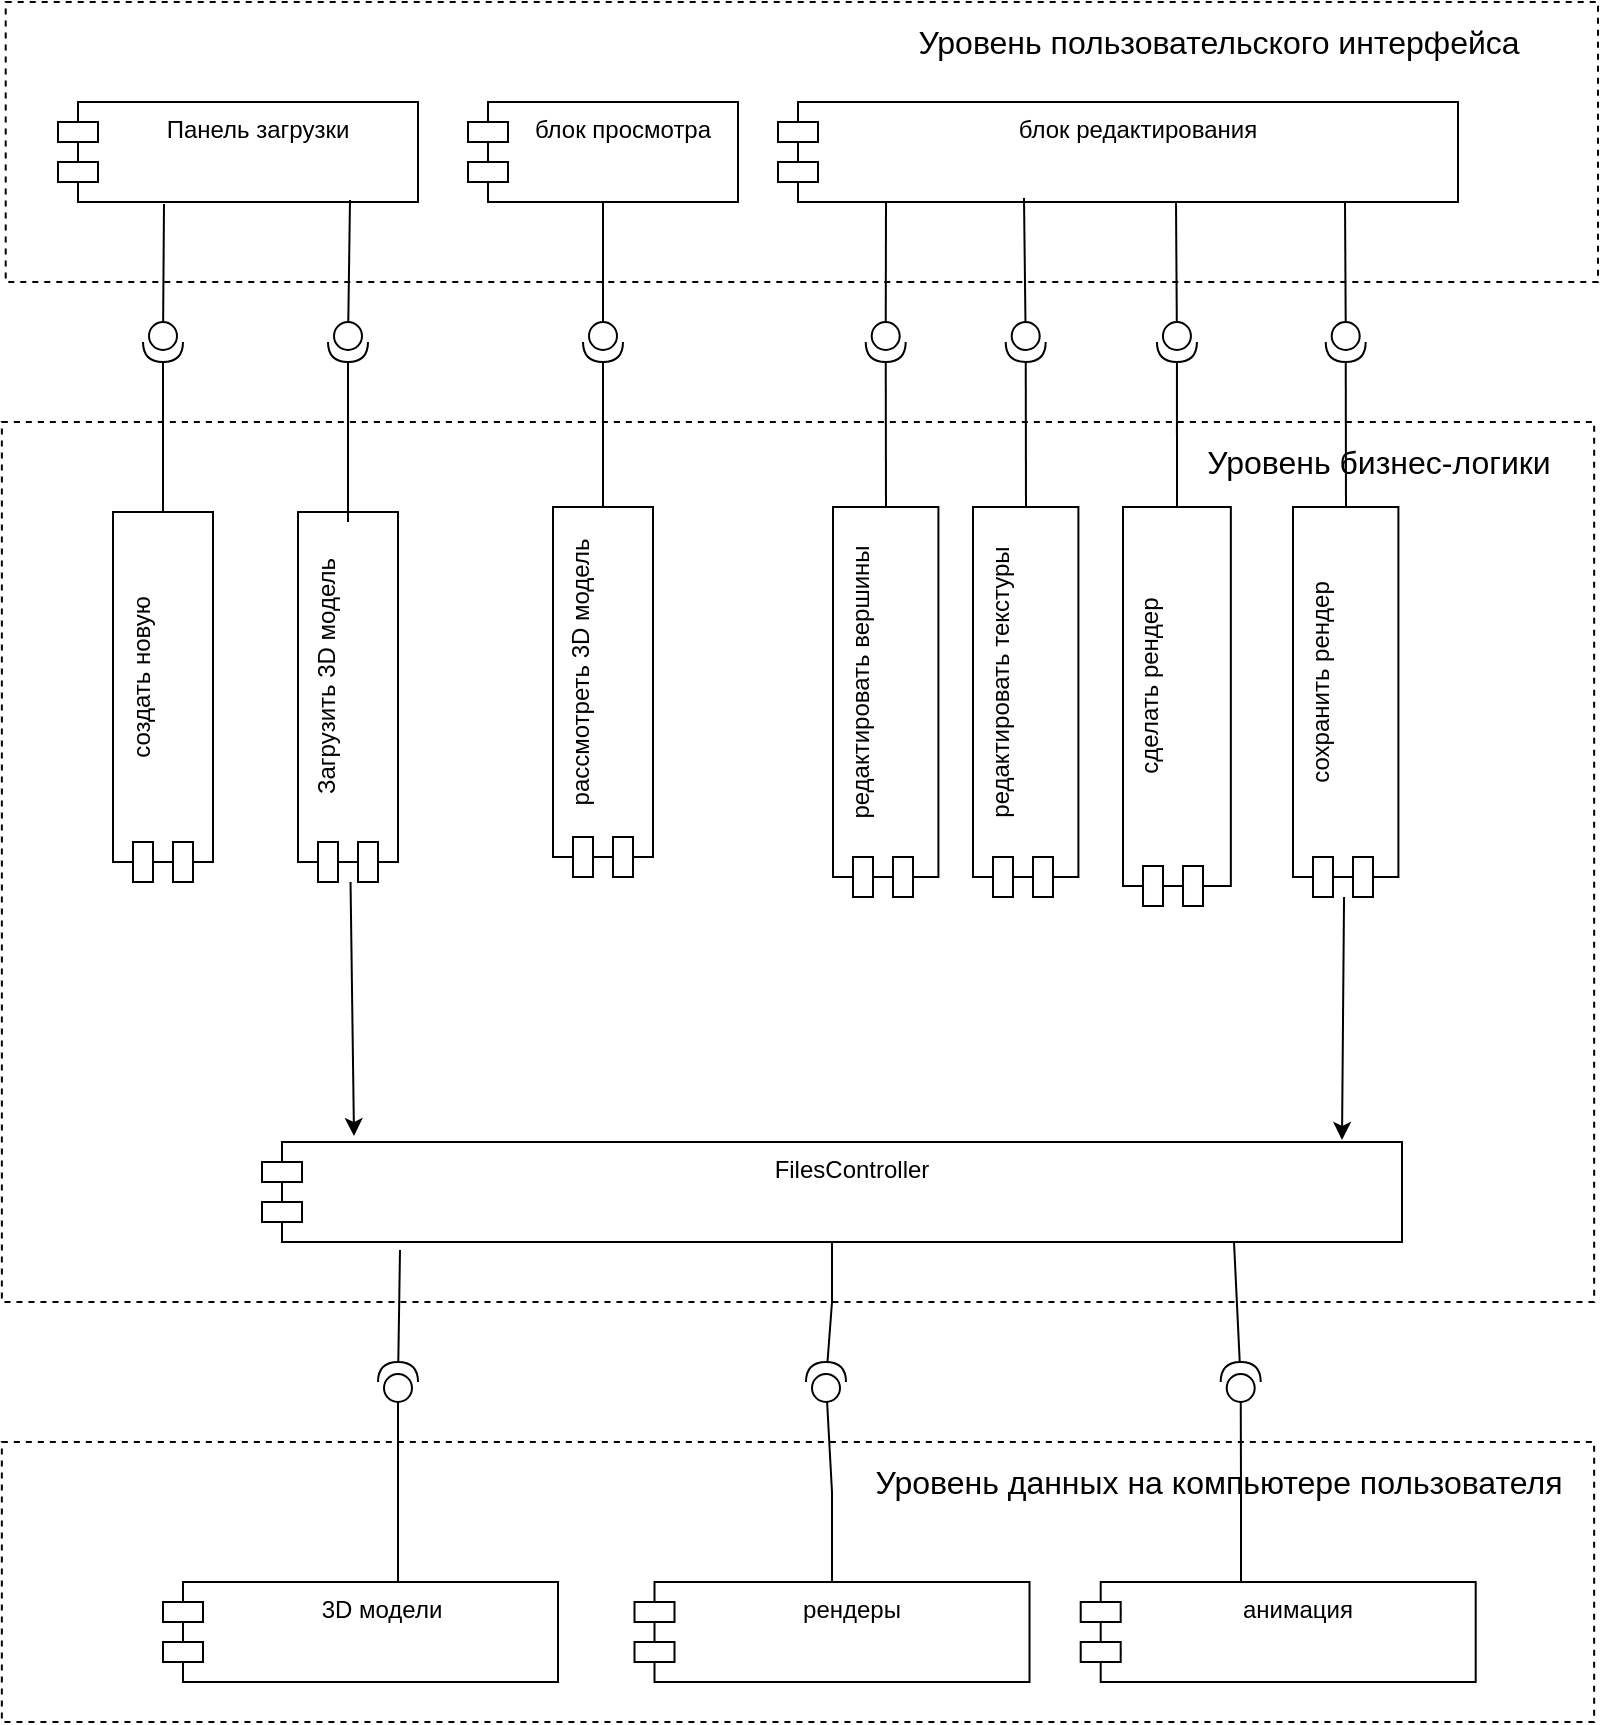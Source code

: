 <mxfile version="21.7.4" type="device">
  <diagram name="Страница — 1" id="1A-XBi9O15Ci2PZJArgD">
    <mxGraphModel dx="1059" dy="1942" grid="1" gridSize="10" guides="1" tooltips="1" connect="1" arrows="1" fold="1" page="1" pageScale="1" pageWidth="827" pageHeight="1169" math="0" shadow="0">
      <root>
        <mxCell id="0" />
        <mxCell id="1" parent="0" />
        <mxCell id="fKq8t4ezx9T7SCc4sN52-76" value="" style="rounded=0;whiteSpace=wrap;html=1;fillColor=none;strokeColor=#000000;dashed=1;" vertex="1" parent="1">
          <mxGeometry x="11.92" y="710" width="796.15" height="140" as="geometry" />
        </mxCell>
        <mxCell id="fKq8t4ezx9T7SCc4sN52-1" value="Панель загрузки" style="shape=module;align=left;spacingLeft=20;align=center;verticalAlign=top;whiteSpace=wrap;html=1;" vertex="1" parent="1">
          <mxGeometry x="40" y="40" width="180" height="50" as="geometry" />
        </mxCell>
        <mxCell id="fKq8t4ezx9T7SCc4sN52-2" value="блок редактирования" style="shape=module;align=left;spacingLeft=20;align=center;verticalAlign=top;whiteSpace=wrap;html=1;" vertex="1" parent="1">
          <mxGeometry x="400" y="40" width="340" height="50" as="geometry" />
        </mxCell>
        <mxCell id="fKq8t4ezx9T7SCc4sN52-39" style="edgeStyle=elbowEdgeStyle;rounded=0;orthogonalLoop=1;jettySize=auto;html=1;entryX=0.081;entryY=-0.06;entryDx=0;entryDy=0;entryPerimeter=0;" edge="1" parent="1" source="fKq8t4ezx9T7SCc4sN52-3" target="fKq8t4ezx9T7SCc4sN52-4">
          <mxGeometry relative="1" as="geometry" />
        </mxCell>
        <mxCell id="fKq8t4ezx9T7SCc4sN52-3" value="Загрузить 3D модель" style="shape=module;align=left;spacingLeft=20;align=center;verticalAlign=top;whiteSpace=wrap;html=1;rotation=-90;" vertex="1" parent="1">
          <mxGeometry x="92.5" y="312.5" width="185" height="50" as="geometry" />
        </mxCell>
        <mxCell id="fKq8t4ezx9T7SCc4sN52-4" value="FilesController" style="shape=module;align=left;spacingLeft=20;align=center;verticalAlign=top;whiteSpace=wrap;html=1;" vertex="1" parent="1">
          <mxGeometry x="142" y="560" width="570" height="50" as="geometry" />
        </mxCell>
        <mxCell id="fKq8t4ezx9T7SCc4sN52-9" value="" style="ellipse;whiteSpace=wrap;html=1;align=center;aspect=fixed;fillColor=none;strokeColor=none;resizable=0;perimeter=centerPerimeter;rotatable=0;allowArrows=0;points=[];outlineConnect=1;" vertex="1" parent="1">
          <mxGeometry x="405" y="300" width="10" height="10" as="geometry" />
        </mxCell>
        <mxCell id="fKq8t4ezx9T7SCc4sN52-14" value="блок просмотра" style="shape=module;align=left;spacingLeft=20;align=center;verticalAlign=top;whiteSpace=wrap;html=1;" vertex="1" parent="1">
          <mxGeometry x="245" y="40" width="135" height="50" as="geometry" />
        </mxCell>
        <mxCell id="fKq8t4ezx9T7SCc4sN52-19" value="создать новую" style="shape=module;align=left;spacingLeft=20;align=center;verticalAlign=top;whiteSpace=wrap;html=1;rotation=-90;" vertex="1" parent="1">
          <mxGeometry y="312.5" width="185" height="50" as="geometry" />
        </mxCell>
        <mxCell id="fKq8t4ezx9T7SCc4sN52-22" value="" style="ellipse;whiteSpace=wrap;html=1;align=center;aspect=fixed;fillColor=none;strokeColor=none;resizable=0;perimeter=centerPerimeter;rotatable=0;allowArrows=0;points=[];outlineConnect=1;" vertex="1" parent="1">
          <mxGeometry x="255" y="280" width="10" height="10" as="geometry" />
        </mxCell>
        <mxCell id="fKq8t4ezx9T7SCc4sN52-29" value="рассмотреть 3D модель" style="shape=module;align=left;spacingLeft=20;align=center;verticalAlign=top;whiteSpace=wrap;html=1;rotation=-90;" vertex="1" parent="1">
          <mxGeometry x="220" y="310" width="185" height="50" as="geometry" />
        </mxCell>
        <mxCell id="fKq8t4ezx9T7SCc4sN52-30" value="редактировать вершины" style="shape=module;align=left;spacingLeft=20;align=center;verticalAlign=top;whiteSpace=wrap;html=1;rotation=-90;" vertex="1" parent="1">
          <mxGeometry x="356.35" y="313.65" width="195" height="52.7" as="geometry" />
        </mxCell>
        <mxCell id="fKq8t4ezx9T7SCc4sN52-31" value="редактировать текстуры" style="shape=module;align=left;spacingLeft=20;align=center;verticalAlign=top;whiteSpace=wrap;html=1;rotation=-90;" vertex="1" parent="1">
          <mxGeometry x="426.35" y="313.65" width="195" height="52.7" as="geometry" />
        </mxCell>
        <mxCell id="fKq8t4ezx9T7SCc4sN52-32" value="сделать рендер" style="shape=module;align=left;spacingLeft=20;align=center;verticalAlign=top;whiteSpace=wrap;html=1;rotation=-90;" vertex="1" parent="1">
          <mxGeometry x="499.7" y="315.3" width="199.53" height="53.92" as="geometry" />
        </mxCell>
        <mxCell id="fKq8t4ezx9T7SCc4sN52-38" style="edgeStyle=elbowEdgeStyle;rounded=0;orthogonalLoop=1;jettySize=auto;html=1;entryX=0.947;entryY=-0.02;entryDx=0;entryDy=0;entryPerimeter=0;" edge="1" parent="1" source="fKq8t4ezx9T7SCc4sN52-33" target="fKq8t4ezx9T7SCc4sN52-4">
          <mxGeometry relative="1" as="geometry" />
        </mxCell>
        <mxCell id="fKq8t4ezx9T7SCc4sN52-33" value="сохранить рендер" style="shape=module;align=left;spacingLeft=20;align=center;verticalAlign=top;whiteSpace=wrap;html=1;rotation=-90;" vertex="1" parent="1">
          <mxGeometry x="586.35" y="313.65" width="195" height="52.7" as="geometry" />
        </mxCell>
        <mxCell id="fKq8t4ezx9T7SCc4sN52-40" value="3D модели" style="shape=module;align=left;spacingLeft=20;align=center;verticalAlign=top;whiteSpace=wrap;html=1;" vertex="1" parent="1">
          <mxGeometry x="92.5" y="780" width="197.5" height="50" as="geometry" />
        </mxCell>
        <mxCell id="fKq8t4ezx9T7SCc4sN52-41" value="рендеры" style="shape=module;align=left;spacingLeft=20;align=center;verticalAlign=top;whiteSpace=wrap;html=1;" vertex="1" parent="1">
          <mxGeometry x="328.25" y="780" width="197.5" height="50" as="geometry" />
        </mxCell>
        <mxCell id="fKq8t4ezx9T7SCc4sN52-42" value="анимация" style="shape=module;align=left;spacingLeft=20;align=center;verticalAlign=top;whiteSpace=wrap;html=1;" vertex="1" parent="1">
          <mxGeometry x="551.35" y="780" width="197.5" height="50" as="geometry" />
        </mxCell>
        <mxCell id="fKq8t4ezx9T7SCc4sN52-71" style="edgeStyle=elbowEdgeStyle;rounded=0;orthogonalLoop=1;jettySize=auto;html=1;entryX=0.121;entryY=1.08;entryDx=0;entryDy=0;entryPerimeter=0;endArrow=none;endFill=0;" edge="1" parent="1" source="fKq8t4ezx9T7SCc4sN52-43" target="fKq8t4ezx9T7SCc4sN52-4">
          <mxGeometry relative="1" as="geometry" />
        </mxCell>
        <mxCell id="fKq8t4ezx9T7SCc4sN52-72" style="edgeStyle=elbowEdgeStyle;rounded=0;orthogonalLoop=1;jettySize=auto;html=1;endArrow=none;endFill=0;" edge="1" parent="1" source="fKq8t4ezx9T7SCc4sN52-43" target="fKq8t4ezx9T7SCc4sN52-40">
          <mxGeometry relative="1" as="geometry" />
        </mxCell>
        <mxCell id="fKq8t4ezx9T7SCc4sN52-43" value="" style="shape=providedRequiredInterface;html=1;verticalLabelPosition=bottom;sketch=0;rotation=-90;" vertex="1" parent="1">
          <mxGeometry x="200" y="670" width="20" height="20" as="geometry" />
        </mxCell>
        <mxCell id="fKq8t4ezx9T7SCc4sN52-69" style="edgeStyle=elbowEdgeStyle;rounded=0;orthogonalLoop=1;jettySize=auto;html=1;entryX=0.5;entryY=1;entryDx=0;entryDy=0;endArrow=none;endFill=0;" edge="1" parent="1" source="fKq8t4ezx9T7SCc4sN52-44" target="fKq8t4ezx9T7SCc4sN52-4">
          <mxGeometry relative="1" as="geometry" />
        </mxCell>
        <mxCell id="fKq8t4ezx9T7SCc4sN52-70" style="edgeStyle=elbowEdgeStyle;rounded=0;orthogonalLoop=1;jettySize=auto;html=1;entryX=0.5;entryY=0;entryDx=0;entryDy=0;endArrow=none;endFill=0;" edge="1" parent="1" source="fKq8t4ezx9T7SCc4sN52-44" target="fKq8t4ezx9T7SCc4sN52-41">
          <mxGeometry relative="1" as="geometry" />
        </mxCell>
        <mxCell id="fKq8t4ezx9T7SCc4sN52-44" value="" style="shape=providedRequiredInterface;html=1;verticalLabelPosition=bottom;sketch=0;rotation=-90;" vertex="1" parent="1">
          <mxGeometry x="414" y="670" width="20" height="20" as="geometry" />
        </mxCell>
        <mxCell id="fKq8t4ezx9T7SCc4sN52-67" style="edgeStyle=elbowEdgeStyle;rounded=0;orthogonalLoop=1;jettySize=auto;html=1;entryX=0.853;entryY=1;entryDx=0;entryDy=0;entryPerimeter=0;endArrow=none;endFill=0;" edge="1" parent="1" source="fKq8t4ezx9T7SCc4sN52-45" target="fKq8t4ezx9T7SCc4sN52-4">
          <mxGeometry relative="1" as="geometry" />
        </mxCell>
        <mxCell id="fKq8t4ezx9T7SCc4sN52-68" style="edgeStyle=elbowEdgeStyle;rounded=0;orthogonalLoop=1;jettySize=auto;html=1;endArrow=none;endFill=0;" edge="1" parent="1" source="fKq8t4ezx9T7SCc4sN52-45" target="fKq8t4ezx9T7SCc4sN52-42">
          <mxGeometry relative="1" as="geometry" />
        </mxCell>
        <mxCell id="fKq8t4ezx9T7SCc4sN52-45" value="" style="shape=providedRequiredInterface;html=1;verticalLabelPosition=bottom;sketch=0;rotation=-90;" vertex="1" parent="1">
          <mxGeometry x="621.35" y="670" width="20" height="20" as="geometry" />
        </mxCell>
        <mxCell id="fKq8t4ezx9T7SCc4sN52-66" style="edgeStyle=elbowEdgeStyle;rounded=0;orthogonalLoop=1;jettySize=auto;html=1;entryX=1;entryY=0.5;entryDx=0;entryDy=0;endArrow=none;endFill=0;" edge="1" parent="1" source="fKq8t4ezx9T7SCc4sN52-46" target="fKq8t4ezx9T7SCc4sN52-33">
          <mxGeometry relative="1" as="geometry" />
        </mxCell>
        <mxCell id="fKq8t4ezx9T7SCc4sN52-46" value="" style="shape=providedRequiredInterface;html=1;verticalLabelPosition=bottom;sketch=0;rotation=90;" vertex="1" parent="1">
          <mxGeometry x="673.85" y="150" width="20" height="20" as="geometry" />
        </mxCell>
        <mxCell id="fKq8t4ezx9T7SCc4sN52-63" style="edgeStyle=elbowEdgeStyle;rounded=0;orthogonalLoop=1;jettySize=auto;html=1;entryX=0.585;entryY=1;entryDx=0;entryDy=0;entryPerimeter=0;endArrow=none;endFill=0;" edge="1" parent="1" source="fKq8t4ezx9T7SCc4sN52-47" target="fKq8t4ezx9T7SCc4sN52-2">
          <mxGeometry relative="1" as="geometry" />
        </mxCell>
        <mxCell id="fKq8t4ezx9T7SCc4sN52-47" value="" style="shape=providedRequiredInterface;html=1;verticalLabelPosition=bottom;sketch=0;rotation=90;" vertex="1" parent="1">
          <mxGeometry x="589.47" y="150" width="20" height="20" as="geometry" />
        </mxCell>
        <mxCell id="fKq8t4ezx9T7SCc4sN52-61" style="edgeStyle=elbowEdgeStyle;rounded=0;orthogonalLoop=1;jettySize=auto;html=1;entryX=0.362;entryY=0.96;entryDx=0;entryDy=0;entryPerimeter=0;endArrow=none;endFill=0;" edge="1" parent="1" source="fKq8t4ezx9T7SCc4sN52-48" target="fKq8t4ezx9T7SCc4sN52-2">
          <mxGeometry relative="1" as="geometry" />
        </mxCell>
        <mxCell id="fKq8t4ezx9T7SCc4sN52-62" style="edgeStyle=elbowEdgeStyle;rounded=0;orthogonalLoop=1;jettySize=auto;html=1;entryX=1;entryY=0.5;entryDx=0;entryDy=0;endArrow=none;endFill=0;" edge="1" parent="1" source="fKq8t4ezx9T7SCc4sN52-48" target="fKq8t4ezx9T7SCc4sN52-31">
          <mxGeometry relative="1" as="geometry" />
        </mxCell>
        <mxCell id="fKq8t4ezx9T7SCc4sN52-48" value="" style="shape=providedRequiredInterface;html=1;verticalLabelPosition=bottom;sketch=0;rotation=90;" vertex="1" parent="1">
          <mxGeometry x="513.85" y="150" width="20" height="20" as="geometry" />
        </mxCell>
        <mxCell id="fKq8t4ezx9T7SCc4sN52-59" style="edgeStyle=elbowEdgeStyle;rounded=0;orthogonalLoop=1;jettySize=auto;html=1;entryX=0.159;entryY=1;entryDx=0;entryDy=0;entryPerimeter=0;endArrow=none;endFill=0;" edge="1" parent="1" source="fKq8t4ezx9T7SCc4sN52-49" target="fKq8t4ezx9T7SCc4sN52-2">
          <mxGeometry relative="1" as="geometry" />
        </mxCell>
        <mxCell id="fKq8t4ezx9T7SCc4sN52-60" style="edgeStyle=elbowEdgeStyle;rounded=0;orthogonalLoop=1;jettySize=auto;html=1;entryX=1;entryY=0.5;entryDx=0;entryDy=0;endArrow=none;endFill=0;" edge="1" parent="1" source="fKq8t4ezx9T7SCc4sN52-49" target="fKq8t4ezx9T7SCc4sN52-30">
          <mxGeometry relative="1" as="geometry" />
        </mxCell>
        <mxCell id="fKq8t4ezx9T7SCc4sN52-49" value="" style="shape=providedRequiredInterface;html=1;verticalLabelPosition=bottom;sketch=0;rotation=90;" vertex="1" parent="1">
          <mxGeometry x="443.85" y="150" width="20" height="20" as="geometry" />
        </mxCell>
        <mxCell id="fKq8t4ezx9T7SCc4sN52-57" style="edgeStyle=elbowEdgeStyle;rounded=0;orthogonalLoop=1;jettySize=auto;html=1;entryX=0.5;entryY=1;entryDx=0;entryDy=0;endArrow=none;endFill=0;" edge="1" parent="1" source="fKq8t4ezx9T7SCc4sN52-50" target="fKq8t4ezx9T7SCc4sN52-14">
          <mxGeometry relative="1" as="geometry" />
        </mxCell>
        <mxCell id="fKq8t4ezx9T7SCc4sN52-58" style="edgeStyle=elbowEdgeStyle;rounded=0;orthogonalLoop=1;jettySize=auto;html=1;entryX=1;entryY=0.5;entryDx=0;entryDy=0;endArrow=none;endFill=0;" edge="1" parent="1" source="fKq8t4ezx9T7SCc4sN52-50" target="fKq8t4ezx9T7SCc4sN52-29">
          <mxGeometry relative="1" as="geometry" />
        </mxCell>
        <mxCell id="fKq8t4ezx9T7SCc4sN52-50" value="" style="shape=providedRequiredInterface;html=1;verticalLabelPosition=bottom;sketch=0;rotation=90;" vertex="1" parent="1">
          <mxGeometry x="302.5" y="150" width="20" height="20" as="geometry" />
        </mxCell>
        <mxCell id="fKq8t4ezx9T7SCc4sN52-55" style="edgeStyle=elbowEdgeStyle;rounded=0;orthogonalLoop=1;jettySize=auto;html=1;entryX=0.811;entryY=0.98;entryDx=0;entryDy=0;entryPerimeter=0;endArrow=none;endFill=0;" edge="1" parent="1" source="fKq8t4ezx9T7SCc4sN52-51" target="fKq8t4ezx9T7SCc4sN52-1">
          <mxGeometry relative="1" as="geometry" />
        </mxCell>
        <mxCell id="fKq8t4ezx9T7SCc4sN52-56" style="edgeStyle=elbowEdgeStyle;rounded=0;orthogonalLoop=1;jettySize=auto;html=1;entryX=0.973;entryY=0.5;entryDx=0;entryDy=0;entryPerimeter=0;endArrow=none;endFill=0;" edge="1" parent="1" source="fKq8t4ezx9T7SCc4sN52-51" target="fKq8t4ezx9T7SCc4sN52-3">
          <mxGeometry relative="1" as="geometry" />
        </mxCell>
        <mxCell id="fKq8t4ezx9T7SCc4sN52-51" value="" style="shape=providedRequiredInterface;html=1;verticalLabelPosition=bottom;sketch=0;rotation=90;" vertex="1" parent="1">
          <mxGeometry x="175" y="150" width="20" height="20" as="geometry" />
        </mxCell>
        <mxCell id="fKq8t4ezx9T7SCc4sN52-53" style="edgeStyle=elbowEdgeStyle;rounded=0;orthogonalLoop=1;jettySize=auto;html=1;entryX=0.294;entryY=1.02;entryDx=0;entryDy=0;entryPerimeter=0;endArrow=none;endFill=0;" edge="1" parent="1" source="fKq8t4ezx9T7SCc4sN52-52" target="fKq8t4ezx9T7SCc4sN52-1">
          <mxGeometry relative="1" as="geometry" />
        </mxCell>
        <mxCell id="fKq8t4ezx9T7SCc4sN52-54" style="edgeStyle=elbowEdgeStyle;rounded=0;orthogonalLoop=1;jettySize=auto;html=1;entryX=1;entryY=0.5;entryDx=0;entryDy=0;endArrow=none;endFill=0;" edge="1" parent="1" source="fKq8t4ezx9T7SCc4sN52-52" target="fKq8t4ezx9T7SCc4sN52-19">
          <mxGeometry relative="1" as="geometry" />
        </mxCell>
        <mxCell id="fKq8t4ezx9T7SCc4sN52-52" value="" style="shape=providedRequiredInterface;html=1;verticalLabelPosition=bottom;sketch=0;rotation=90;" vertex="1" parent="1">
          <mxGeometry x="82.5" y="150" width="20" height="20" as="geometry" />
        </mxCell>
        <mxCell id="fKq8t4ezx9T7SCc4sN52-64" style="edgeStyle=elbowEdgeStyle;rounded=0;orthogonalLoop=1;jettySize=auto;html=1;endArrow=none;endFill=0;exitX=0;exitY=0.5;exitDx=0;exitDy=0;exitPerimeter=0;" edge="1" parent="1" source="fKq8t4ezx9T7SCc4sN52-46">
          <mxGeometry relative="1" as="geometry">
            <mxPoint x="683.45" y="140" as="sourcePoint" />
            <mxPoint x="683" y="90" as="targetPoint" />
          </mxGeometry>
        </mxCell>
        <mxCell id="fKq8t4ezx9T7SCc4sN52-65" style="edgeStyle=elbowEdgeStyle;rounded=0;orthogonalLoop=1;jettySize=auto;html=1;entryX=1;entryY=0.5;entryDx=0;entryDy=0;endArrow=none;endFill=0;exitX=1;exitY=0.5;exitDx=0;exitDy=0;exitPerimeter=0;" edge="1" parent="1" source="fKq8t4ezx9T7SCc4sN52-47" target="fKq8t4ezx9T7SCc4sN52-32">
          <mxGeometry relative="1" as="geometry">
            <mxPoint x="599" y="180" as="sourcePoint" />
            <mxPoint x="599.12" y="243" as="targetPoint" />
          </mxGeometry>
        </mxCell>
        <mxCell id="fKq8t4ezx9T7SCc4sN52-74" value="" style="rounded=0;whiteSpace=wrap;html=1;fillColor=none;strokeColor=#000000;dashed=1;" vertex="1" parent="1">
          <mxGeometry x="13.85" y="-10" width="796.15" height="140" as="geometry" />
        </mxCell>
        <mxCell id="fKq8t4ezx9T7SCc4sN52-75" value="" style="rounded=0;whiteSpace=wrap;html=1;fillColor=none;strokeColor=#000000;dashed=1;" vertex="1" parent="1">
          <mxGeometry x="11.93" y="200" width="796.15" height="440" as="geometry" />
        </mxCell>
        <mxCell id="fKq8t4ezx9T7SCc4sN52-77" value="Уровень пользовательского интерфейса" style="text;strokeColor=none;fillColor=none;html=1;fontSize=16;fontStyle=0;verticalAlign=middle;align=center;" vertex="1" parent="1">
          <mxGeometry x="430" y="-10" width="380" height="40" as="geometry" />
        </mxCell>
        <mxCell id="fKq8t4ezx9T7SCc4sN52-78" value="Уровень бизнес-логики" style="text;strokeColor=none;fillColor=none;html=1;fontSize=16;fontStyle=0;verticalAlign=middle;align=center;" vertex="1" parent="1">
          <mxGeometry x="590" y="200" width="220" height="40" as="geometry" />
        </mxCell>
        <mxCell id="fKq8t4ezx9T7SCc4sN52-79" value="Уровень данных на компьютере пользователя" style="text;strokeColor=none;fillColor=none;html=1;fontSize=16;fontStyle=0;verticalAlign=middle;align=center;" vertex="1" parent="1">
          <mxGeometry x="430" y="710" width="380" height="40" as="geometry" />
        </mxCell>
      </root>
    </mxGraphModel>
  </diagram>
</mxfile>
